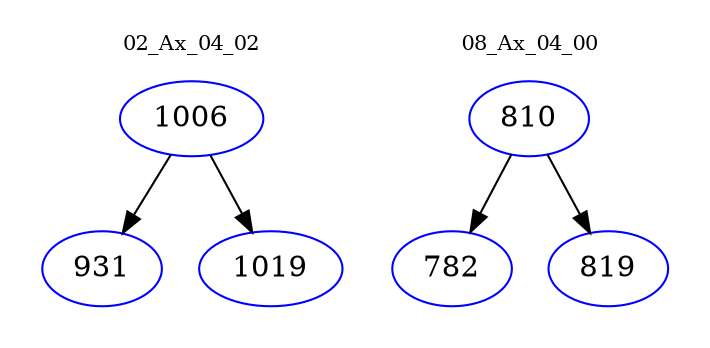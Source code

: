 digraph{
subgraph cluster_0 {
color = white
label = "02_Ax_04_02";
fontsize=10;
T0_1006 [label="1006", color="blue"]
T0_1006 -> T0_931 [color="black"]
T0_931 [label="931", color="blue"]
T0_1006 -> T0_1019 [color="black"]
T0_1019 [label="1019", color="blue"]
}
subgraph cluster_1 {
color = white
label = "08_Ax_04_00";
fontsize=10;
T1_810 [label="810", color="blue"]
T1_810 -> T1_782 [color="black"]
T1_782 [label="782", color="blue"]
T1_810 -> T1_819 [color="black"]
T1_819 [label="819", color="blue"]
}
}
